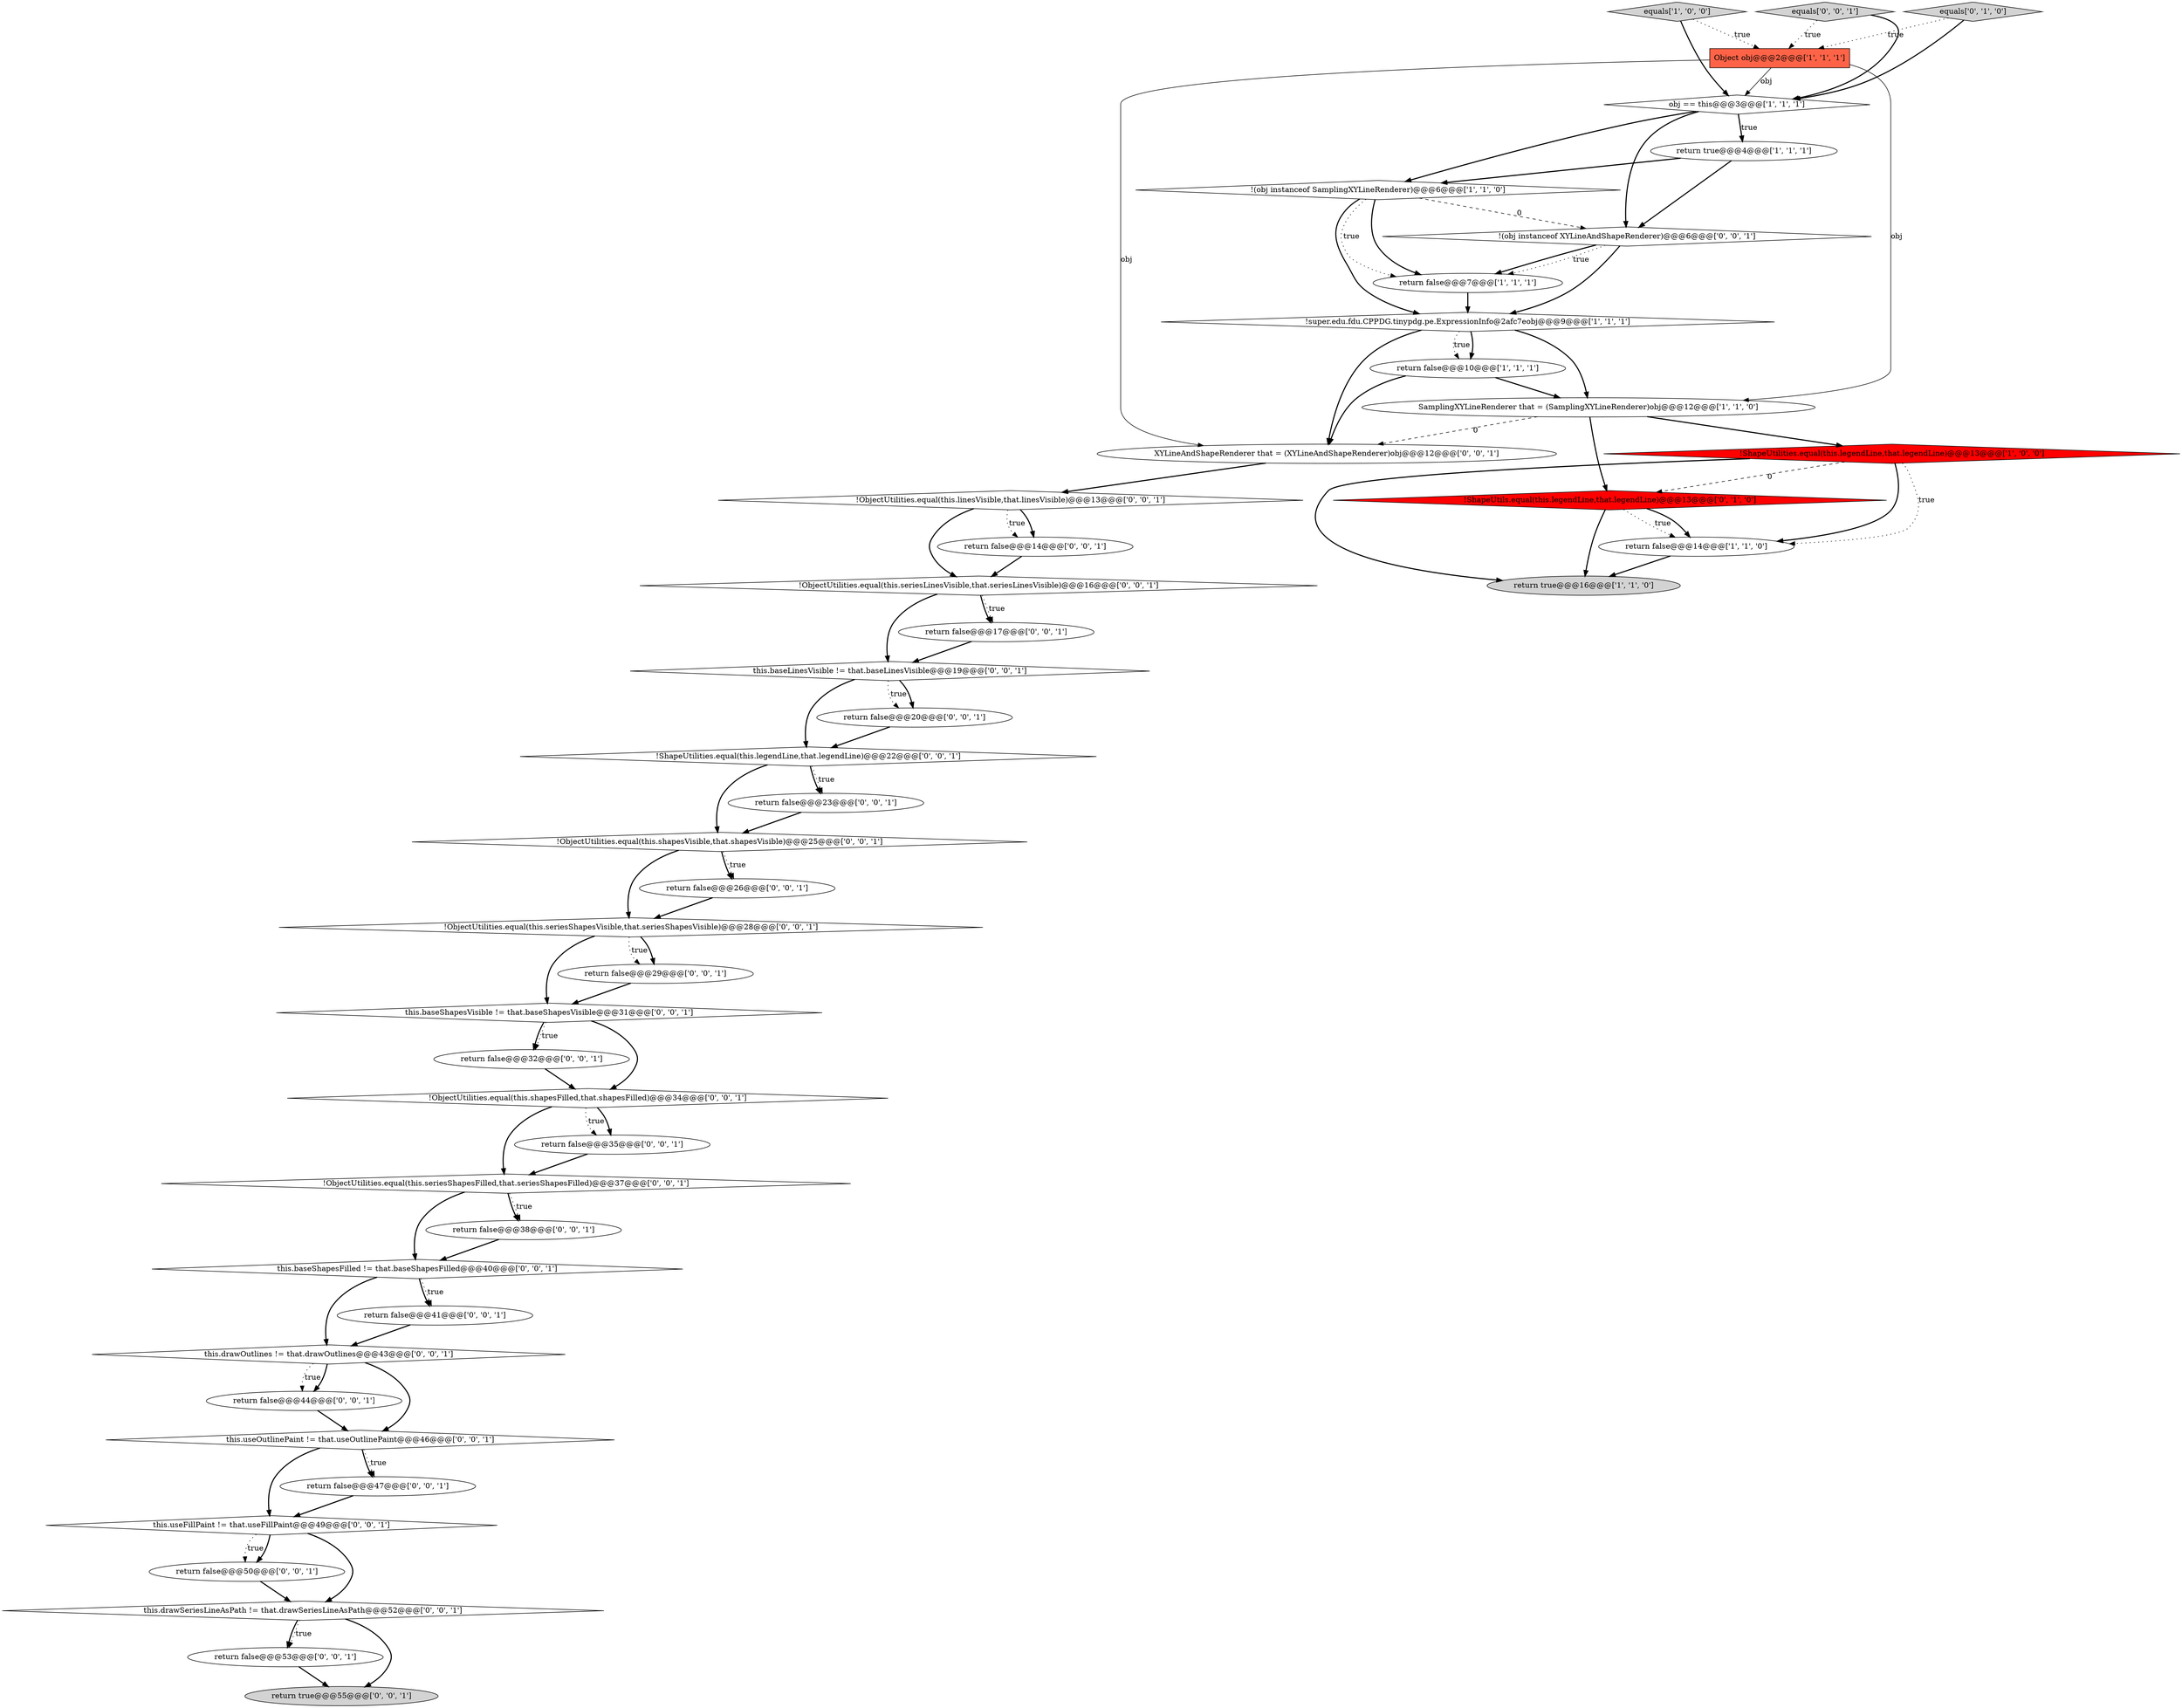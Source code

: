 digraph {
20 [style = filled, label = "!ObjectUtilities.equal(this.seriesShapesVisible,that.seriesShapesVisible)@@@28@@@['0', '0', '1']", fillcolor = white, shape = diamond image = "AAA0AAABBB3BBB"];
30 [style = filled, label = "return false@@@44@@@['0', '0', '1']", fillcolor = white, shape = ellipse image = "AAA0AAABBB3BBB"];
36 [style = filled, label = "return false@@@32@@@['0', '0', '1']", fillcolor = white, shape = ellipse image = "AAA0AAABBB3BBB"];
14 [style = filled, label = "!ObjectUtilities.equal(this.seriesShapesFilled,that.seriesShapesFilled)@@@37@@@['0', '0', '1']", fillcolor = white, shape = diamond image = "AAA0AAABBB3BBB"];
8 [style = filled, label = "return false@@@10@@@['1', '1', '1']", fillcolor = white, shape = ellipse image = "AAA0AAABBB1BBB"];
19 [style = filled, label = "this.drawOutlines != that.drawOutlines@@@43@@@['0', '0', '1']", fillcolor = white, shape = diamond image = "AAA0AAABBB3BBB"];
7 [style = filled, label = "equals['1', '0', '0']", fillcolor = lightgray, shape = diamond image = "AAA0AAABBB1BBB"];
42 [style = filled, label = "return false@@@41@@@['0', '0', '1']", fillcolor = white, shape = ellipse image = "AAA0AAABBB3BBB"];
0 [style = filled, label = "obj == this@@@3@@@['1', '1', '1']", fillcolor = white, shape = diamond image = "AAA0AAABBB1BBB"];
31 [style = filled, label = "return false@@@53@@@['0', '0', '1']", fillcolor = white, shape = ellipse image = "AAA0AAABBB3BBB"];
39 [style = filled, label = "return false@@@35@@@['0', '0', '1']", fillcolor = white, shape = ellipse image = "AAA0AAABBB3BBB"];
41 [style = filled, label = "!ObjectUtilities.equal(this.shapesFilled,that.shapesFilled)@@@34@@@['0', '0', '1']", fillcolor = white, shape = diamond image = "AAA0AAABBB3BBB"];
16 [style = filled, label = "!ObjectUtilities.equal(this.seriesLinesVisible,that.seriesLinesVisible)@@@16@@@['0', '0', '1']", fillcolor = white, shape = diamond image = "AAA0AAABBB3BBB"];
29 [style = filled, label = "return false@@@50@@@['0', '0', '1']", fillcolor = white, shape = ellipse image = "AAA0AAABBB3BBB"];
1 [style = filled, label = "Object obj@@@2@@@['1', '1', '1']", fillcolor = tomato, shape = box image = "AAA0AAABBB1BBB"];
10 [style = filled, label = "!ShapeUtilities.equal(this.legendLine,that.legendLine)@@@13@@@['1', '0', '0']", fillcolor = red, shape = diamond image = "AAA1AAABBB1BBB"];
32 [style = filled, label = "XYLineAndShapeRenderer that = (XYLineAndShapeRenderer)obj@@@12@@@['0', '0', '1']", fillcolor = white, shape = ellipse image = "AAA0AAABBB3BBB"];
6 [style = filled, label = "return true@@@16@@@['1', '1', '0']", fillcolor = lightgray, shape = ellipse image = "AAA0AAABBB1BBB"];
17 [style = filled, label = "this.drawSeriesLineAsPath != that.drawSeriesLineAsPath@@@52@@@['0', '0', '1']", fillcolor = white, shape = diamond image = "AAA0AAABBB3BBB"];
21 [style = filled, label = "this.useOutlinePaint != that.useOutlinePaint@@@46@@@['0', '0', '1']", fillcolor = white, shape = diamond image = "AAA0AAABBB3BBB"];
25 [style = filled, label = "!ObjectUtilities.equal(this.linesVisible,that.linesVisible)@@@13@@@['0', '0', '1']", fillcolor = white, shape = diamond image = "AAA0AAABBB3BBB"];
5 [style = filled, label = "!(obj instanceof SamplingXYLineRenderer)@@@6@@@['1', '1', '0']", fillcolor = white, shape = diamond image = "AAA0AAABBB1BBB"];
37 [style = filled, label = "!ShapeUtilities.equal(this.legendLine,that.legendLine)@@@22@@@['0', '0', '1']", fillcolor = white, shape = diamond image = "AAA0AAABBB3BBB"];
9 [style = filled, label = "SamplingXYLineRenderer that = (SamplingXYLineRenderer)obj@@@12@@@['1', '1', '0']", fillcolor = white, shape = ellipse image = "AAA0AAABBB1BBB"];
3 [style = filled, label = "!super.edu.fdu.CPPDG.tinypdg.pe.ExpressionInfo@2afc7eobj@@@9@@@['1', '1', '1']", fillcolor = white, shape = diamond image = "AAA0AAABBB1BBB"];
26 [style = filled, label = "this.baseLinesVisible != that.baseLinesVisible@@@19@@@['0', '0', '1']", fillcolor = white, shape = diamond image = "AAA0AAABBB3BBB"];
44 [style = filled, label = "return false@@@14@@@['0', '0', '1']", fillcolor = white, shape = ellipse image = "AAA0AAABBB3BBB"];
27 [style = filled, label = "!ObjectUtilities.equal(this.shapesVisible,that.shapesVisible)@@@25@@@['0', '0', '1']", fillcolor = white, shape = diamond image = "AAA0AAABBB3BBB"];
33 [style = filled, label = "this.baseShapesFilled != that.baseShapesFilled@@@40@@@['0', '0', '1']", fillcolor = white, shape = diamond image = "AAA0AAABBB3BBB"];
15 [style = filled, label = "equals['0', '0', '1']", fillcolor = lightgray, shape = diamond image = "AAA0AAABBB3BBB"];
28 [style = filled, label = "this.baseShapesVisible != that.baseShapesVisible@@@31@@@['0', '0', '1']", fillcolor = white, shape = diamond image = "AAA0AAABBB3BBB"];
45 [style = filled, label = "return false@@@26@@@['0', '0', '1']", fillcolor = white, shape = ellipse image = "AAA0AAABBB3BBB"];
34 [style = filled, label = "return false@@@29@@@['0', '0', '1']", fillcolor = white, shape = ellipse image = "AAA0AAABBB3BBB"];
13 [style = filled, label = "equals['0', '1', '0']", fillcolor = lightgray, shape = diamond image = "AAA0AAABBB2BBB"];
38 [style = filled, label = "return false@@@38@@@['0', '0', '1']", fillcolor = white, shape = ellipse image = "AAA0AAABBB3BBB"];
2 [style = filled, label = "return true@@@4@@@['1', '1', '1']", fillcolor = white, shape = ellipse image = "AAA0AAABBB1BBB"];
22 [style = filled, label = "return true@@@55@@@['0', '0', '1']", fillcolor = lightgray, shape = ellipse image = "AAA0AAABBB3BBB"];
12 [style = filled, label = "!ShapeUtils.equal(this.legendLine,that.legendLine)@@@13@@@['0', '1', '0']", fillcolor = red, shape = diamond image = "AAA1AAABBB2BBB"];
23 [style = filled, label = "return false@@@23@@@['0', '0', '1']", fillcolor = white, shape = ellipse image = "AAA0AAABBB3BBB"];
35 [style = filled, label = "this.useFillPaint != that.useFillPaint@@@49@@@['0', '0', '1']", fillcolor = white, shape = diamond image = "AAA0AAABBB3BBB"];
40 [style = filled, label = "!(obj instanceof XYLineAndShapeRenderer)@@@6@@@['0', '0', '1']", fillcolor = white, shape = diamond image = "AAA0AAABBB3BBB"];
11 [style = filled, label = "return false@@@7@@@['1', '1', '1']", fillcolor = white, shape = ellipse image = "AAA0AAABBB1BBB"];
18 [style = filled, label = "return false@@@20@@@['0', '0', '1']", fillcolor = white, shape = ellipse image = "AAA0AAABBB3BBB"];
24 [style = filled, label = "return false@@@47@@@['0', '0', '1']", fillcolor = white, shape = ellipse image = "AAA0AAABBB3BBB"];
43 [style = filled, label = "return false@@@17@@@['0', '0', '1']", fillcolor = white, shape = ellipse image = "AAA0AAABBB3BBB"];
4 [style = filled, label = "return false@@@14@@@['1', '1', '0']", fillcolor = white, shape = ellipse image = "AAA0AAABBB1BBB"];
5->3 [style = bold, label=""];
37->27 [style = bold, label=""];
39->14 [style = bold, label=""];
5->40 [style = dashed, label="0"];
21->24 [style = bold, label=""];
43->26 [style = bold, label=""];
9->10 [style = bold, label=""];
25->44 [style = bold, label=""];
5->11 [style = dotted, label="true"];
40->11 [style = bold, label=""];
21->24 [style = dotted, label="true"];
33->42 [style = bold, label=""];
15->0 [style = bold, label=""];
27->45 [style = bold, label=""];
32->25 [style = bold, label=""];
16->43 [style = bold, label=""];
1->32 [style = solid, label="obj"];
0->40 [style = bold, label=""];
1->0 [style = solid, label="obj"];
10->4 [style = dotted, label="true"];
21->35 [style = bold, label=""];
7->1 [style = dotted, label="true"];
20->34 [style = dotted, label="true"];
42->19 [style = bold, label=""];
25->44 [style = dotted, label="true"];
16->43 [style = dotted, label="true"];
28->36 [style = bold, label=""];
36->41 [style = bold, label=""];
20->34 [style = bold, label=""];
16->26 [style = bold, label=""];
28->36 [style = dotted, label="true"];
7->0 [style = bold, label=""];
14->38 [style = bold, label=""];
44->16 [style = bold, label=""];
40->3 [style = bold, label=""];
35->17 [style = bold, label=""];
26->18 [style = dotted, label="true"];
26->37 [style = bold, label=""];
12->4 [style = dotted, label="true"];
5->11 [style = bold, label=""];
38->33 [style = bold, label=""];
27->20 [style = bold, label=""];
13->0 [style = bold, label=""];
18->37 [style = bold, label=""];
27->45 [style = dotted, label="true"];
35->29 [style = dotted, label="true"];
29->17 [style = bold, label=""];
35->29 [style = bold, label=""];
45->20 [style = bold, label=""];
19->30 [style = dotted, label="true"];
25->16 [style = bold, label=""];
10->6 [style = bold, label=""];
28->41 [style = bold, label=""];
9->32 [style = dashed, label="0"];
3->9 [style = bold, label=""];
34->28 [style = bold, label=""];
30->21 [style = bold, label=""];
11->3 [style = bold, label=""];
3->8 [style = bold, label=""];
9->12 [style = bold, label=""];
33->19 [style = bold, label=""];
1->9 [style = solid, label="obj"];
41->14 [style = bold, label=""];
2->5 [style = bold, label=""];
0->5 [style = bold, label=""];
19->21 [style = bold, label=""];
31->22 [style = bold, label=""];
8->32 [style = bold, label=""];
23->27 [style = bold, label=""];
4->6 [style = bold, label=""];
24->35 [style = bold, label=""];
17->31 [style = bold, label=""];
0->2 [style = bold, label=""];
20->28 [style = bold, label=""];
10->12 [style = dashed, label="0"];
2->40 [style = bold, label=""];
41->39 [style = dotted, label="true"];
17->22 [style = bold, label=""];
37->23 [style = bold, label=""];
12->6 [style = bold, label=""];
14->33 [style = bold, label=""];
17->31 [style = dotted, label="true"];
13->1 [style = dotted, label="true"];
14->38 [style = dotted, label="true"];
33->42 [style = dotted, label="true"];
40->11 [style = dotted, label="true"];
12->4 [style = bold, label=""];
15->1 [style = dotted, label="true"];
8->9 [style = bold, label=""];
10->4 [style = bold, label=""];
0->2 [style = dotted, label="true"];
37->23 [style = dotted, label="true"];
41->39 [style = bold, label=""];
3->32 [style = bold, label=""];
3->8 [style = dotted, label="true"];
26->18 [style = bold, label=""];
19->30 [style = bold, label=""];
}

